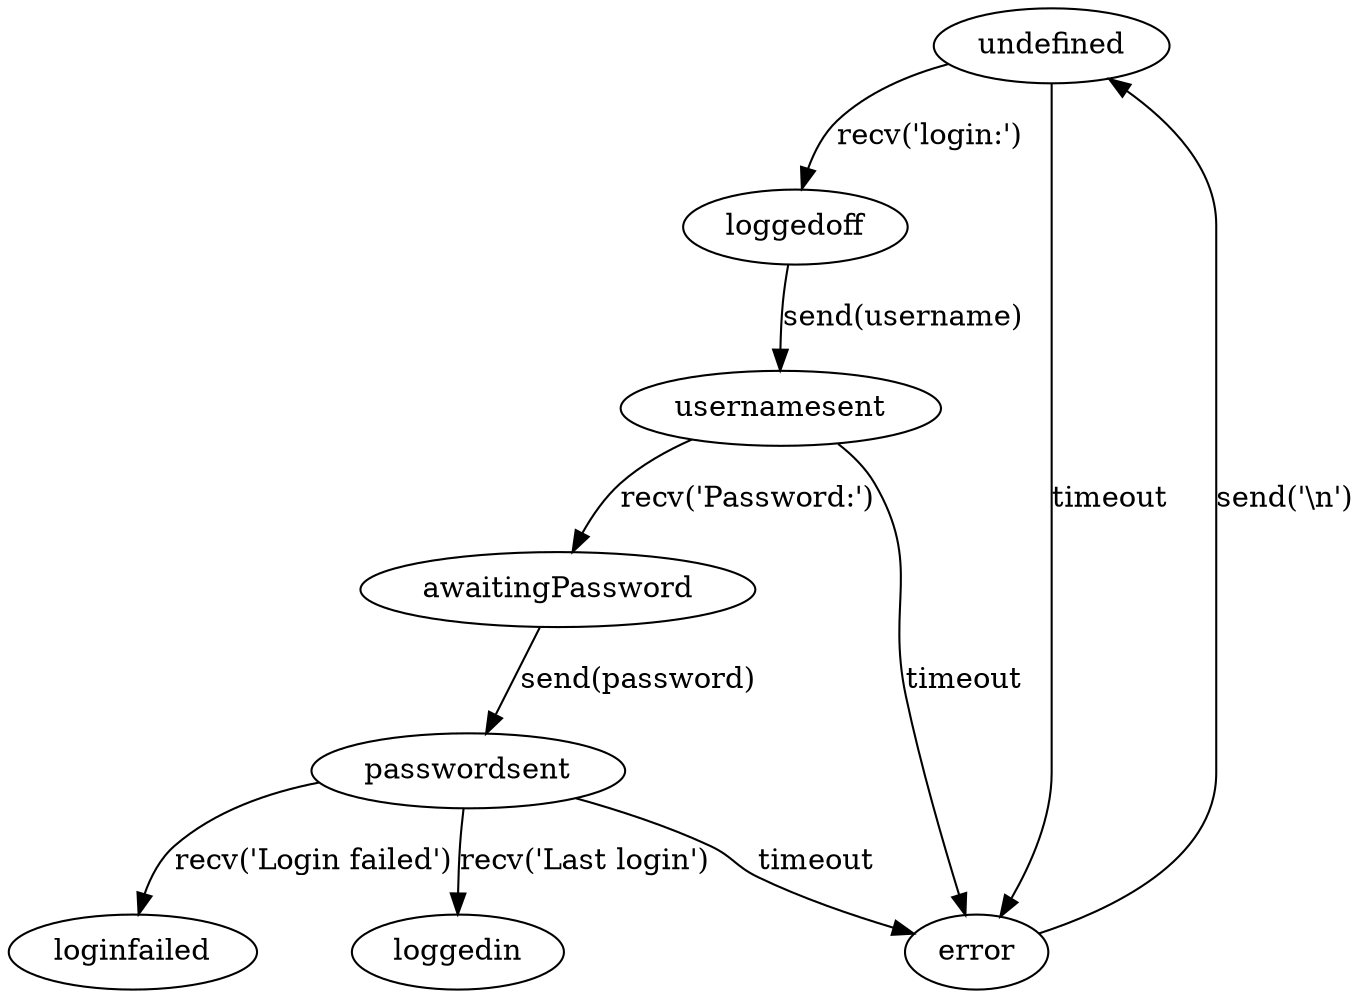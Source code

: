 digraph {
  undefined -> loggedoff             [ label="recv('login:')" ];
  loggedoff -> usernamesent          [ label="send(username)" ];
  usernamesent -> awaitingPassword   [ label="recv('Password:')" ];
  awaitingPassword -> passwordsent   [ label="send(password)" ];
  passwordsent -> loginfailed        [ label="recv('Login failed')" ];
  passwordsent -> loggedin           [ label="recv('Last login')" ];
  
  undefined -> error               [ label="timeout" ];
  usernamesent -> error            [ label="timeout" ];
  passwordsent -> error            [ label="timeout" ];
  
  error -> undefined            [ label="send('\\n')" ];
}
